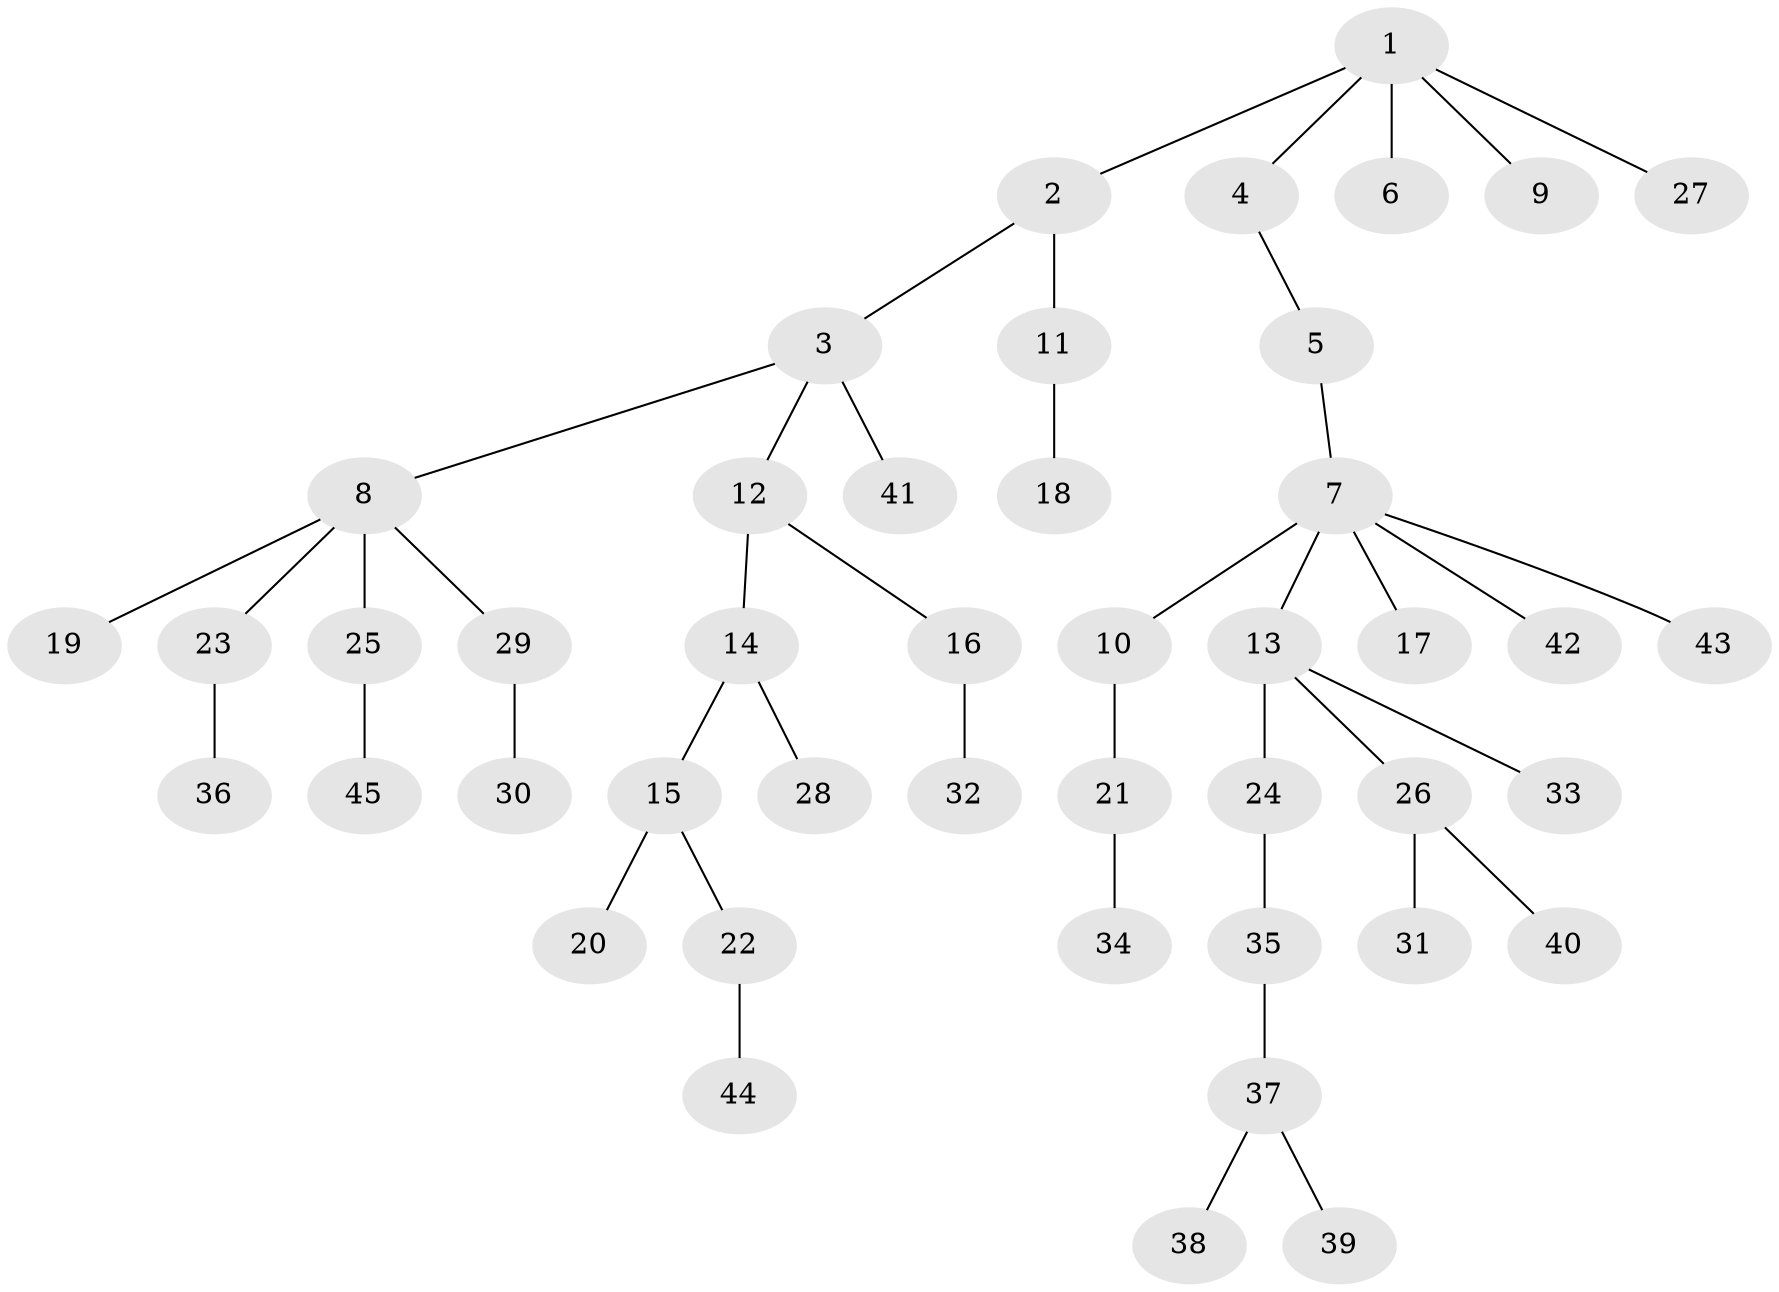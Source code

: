 // original degree distribution, {6: 0.033783783783783786, 3: 0.12837837837837837, 4: 0.060810810810810814, 8: 0.006756756756756757, 7: 0.006756756756756757, 2: 0.23648648648648649, 1: 0.5135135135135135, 5: 0.013513513513513514}
// Generated by graph-tools (version 1.1) at 2025/51/03/04/25 22:51:58]
// undirected, 45 vertices, 44 edges
graph export_dot {
  node [color=gray90,style=filled];
  1;
  2;
  3;
  4;
  5;
  6;
  7;
  8;
  9;
  10;
  11;
  12;
  13;
  14;
  15;
  16;
  17;
  18;
  19;
  20;
  21;
  22;
  23;
  24;
  25;
  26;
  27;
  28;
  29;
  30;
  31;
  32;
  33;
  34;
  35;
  36;
  37;
  38;
  39;
  40;
  41;
  42;
  43;
  44;
  45;
  1 -- 2 [weight=1.0];
  1 -- 4 [weight=1.0];
  1 -- 6 [weight=2.0];
  1 -- 9 [weight=1.0];
  1 -- 27 [weight=1.0];
  2 -- 3 [weight=1.0];
  2 -- 11 [weight=1.0];
  3 -- 8 [weight=1.0];
  3 -- 12 [weight=1.0];
  3 -- 41 [weight=1.0];
  4 -- 5 [weight=1.0];
  5 -- 7 [weight=1.0];
  7 -- 10 [weight=1.0];
  7 -- 13 [weight=1.0];
  7 -- 17 [weight=1.0];
  7 -- 42 [weight=1.0];
  7 -- 43 [weight=1.0];
  8 -- 19 [weight=1.0];
  8 -- 23 [weight=1.0];
  8 -- 25 [weight=1.0];
  8 -- 29 [weight=1.0];
  10 -- 21 [weight=1.0];
  11 -- 18 [weight=1.0];
  12 -- 14 [weight=1.0];
  12 -- 16 [weight=1.0];
  13 -- 24 [weight=1.0];
  13 -- 26 [weight=1.0];
  13 -- 33 [weight=1.0];
  14 -- 15 [weight=2.0];
  14 -- 28 [weight=1.0];
  15 -- 20 [weight=1.0];
  15 -- 22 [weight=1.0];
  16 -- 32 [weight=1.0];
  21 -- 34 [weight=1.0];
  22 -- 44 [weight=1.0];
  23 -- 36 [weight=1.0];
  24 -- 35 [weight=1.0];
  25 -- 45 [weight=1.0];
  26 -- 31 [weight=1.0];
  26 -- 40 [weight=1.0];
  29 -- 30 [weight=1.0];
  35 -- 37 [weight=1.0];
  37 -- 38 [weight=1.0];
  37 -- 39 [weight=1.0];
}
